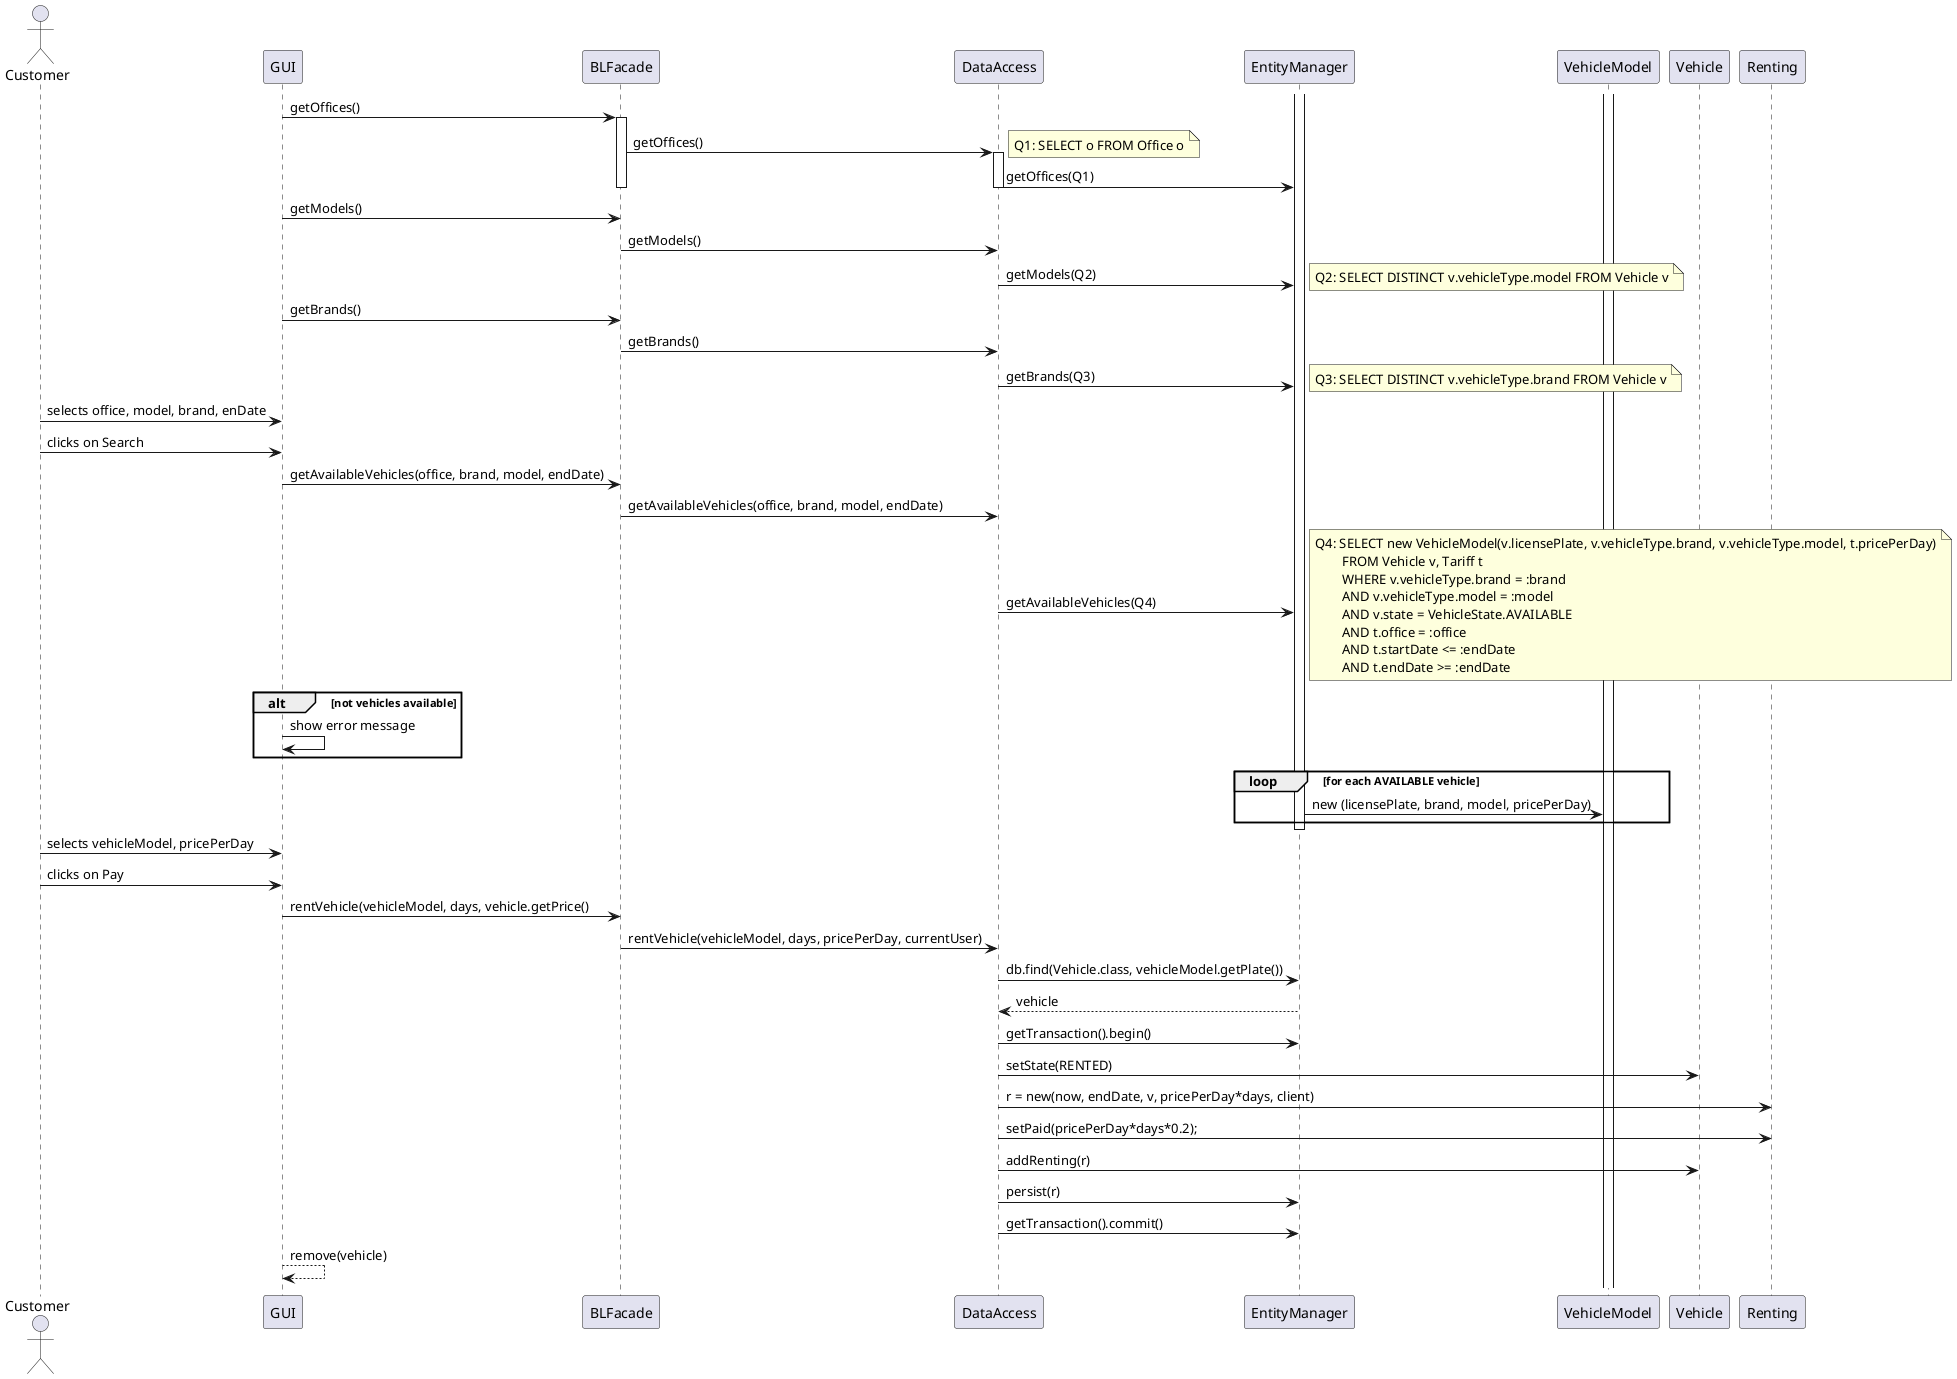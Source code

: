 @startuml

actor Customer as "Customer"
participant GUI
participant "BLFacade" as BLFacade
participant "DataAccess" as DataAccess
participant "EntityManager" as EntityManager
participant "VehicleModel" as VehicleModel

GUI -> BLFacade : getOffices()
activate BLFacade
BLFacade -> DataAccess : getOffices()
  note right
    Q1: SELECT o FROM Office o
  end note
activate DataAccess
DataAccess -> EntityManager : getOffices(Q1)
deactivate DataAccess
deactivate BLFacade


GUI -> BLFacade : getModels()
BLFacade -> DataAccess : getModels()
DataAccess -> EntityManager : getModels(Q2)
  note right
    Q2: SELECT DISTINCT v.vehicleType.model FROM Vehicle v
  end note


GUI -> BLFacade : getBrands()
BLFacade -> DataAccess : getBrands()
DataAccess -> EntityManager : getBrands(Q3)
  note right
    Q3: SELECT DISTINCT v.vehicleType.brand FROM Vehicle v
  end note

Customer -> GUI : selects office, model, brand, enDate
Customer -> GUI: clicks on Search
GUI -> BLFacade : getAvailableVehicles(office, brand, model, endDate)
BLFacade -> DataAccess : getAvailableVehicles(office, brand, model, endDate)

'alt brand and model not empty

    DataAccess -> EntityManager : getAvailableVehicles(Q4)

'else

 '   DataAccess -> EntityManager : getAvailableVehicles(Q5)
'end

note right
    Q4: SELECT new VehicleModel(v.licensePlate, v.vehicleType.brand, v.vehicleType.model, t.pricePerDay)
            FROM Vehicle v, Tariff t
            WHERE v.vehicleType.brand = :brand
            AND v.vehicleType.model = :model
            AND v.state = VehicleState.AVAILABLE
            AND t.office = :office
            AND t.startDate <= :endDate
            AND t.endDate >= :endDate
end note


alt not vehicles available
 GUI -> GUI: show error message

end

activate EntityManager
loop for each AVAILABLE vehicle
EntityManager -> VehicleModel: new (licensePlate, brand, model, pricePerDay)
end loop
activate VehicleModel
deactivate EntityManager

Customer -> GUI: selects vehicleModel, pricePerDay
Customer -> GUI: clicks on Pay
GUI -> BLFacade: rentVehicle(vehicleModel, days, vehicle.getPrice()
BLFacade -> DataAccess: rentVehicle(vehicleModel, days, pricePerDay, currentUser)
DataAccess -> EntityManager: db.find(Vehicle.class, vehicleModel.getPlate())
EntityManager --> DataAccess: vehicle

DataAccess -> EntityManager: getTransaction().begin()
DataAccess -> Vehicle: setState(RENTED)
DataAccess -> Renting: r = new(now, endDate, v, pricePerDay*days, client)
DataAccess -> Renting: setPaid(pricePerDay*days*0.2);
DataAccess -> Vehicle: addRenting(r)


DataAccess -> EntityManager: persist(r)
' DataAccess -> EntityManager: persist(v)  (Not Needed)
DataAccess -> EntityManager: getTransaction().commit()



GUI --> GUI: remove(vehicle)

@enduml
